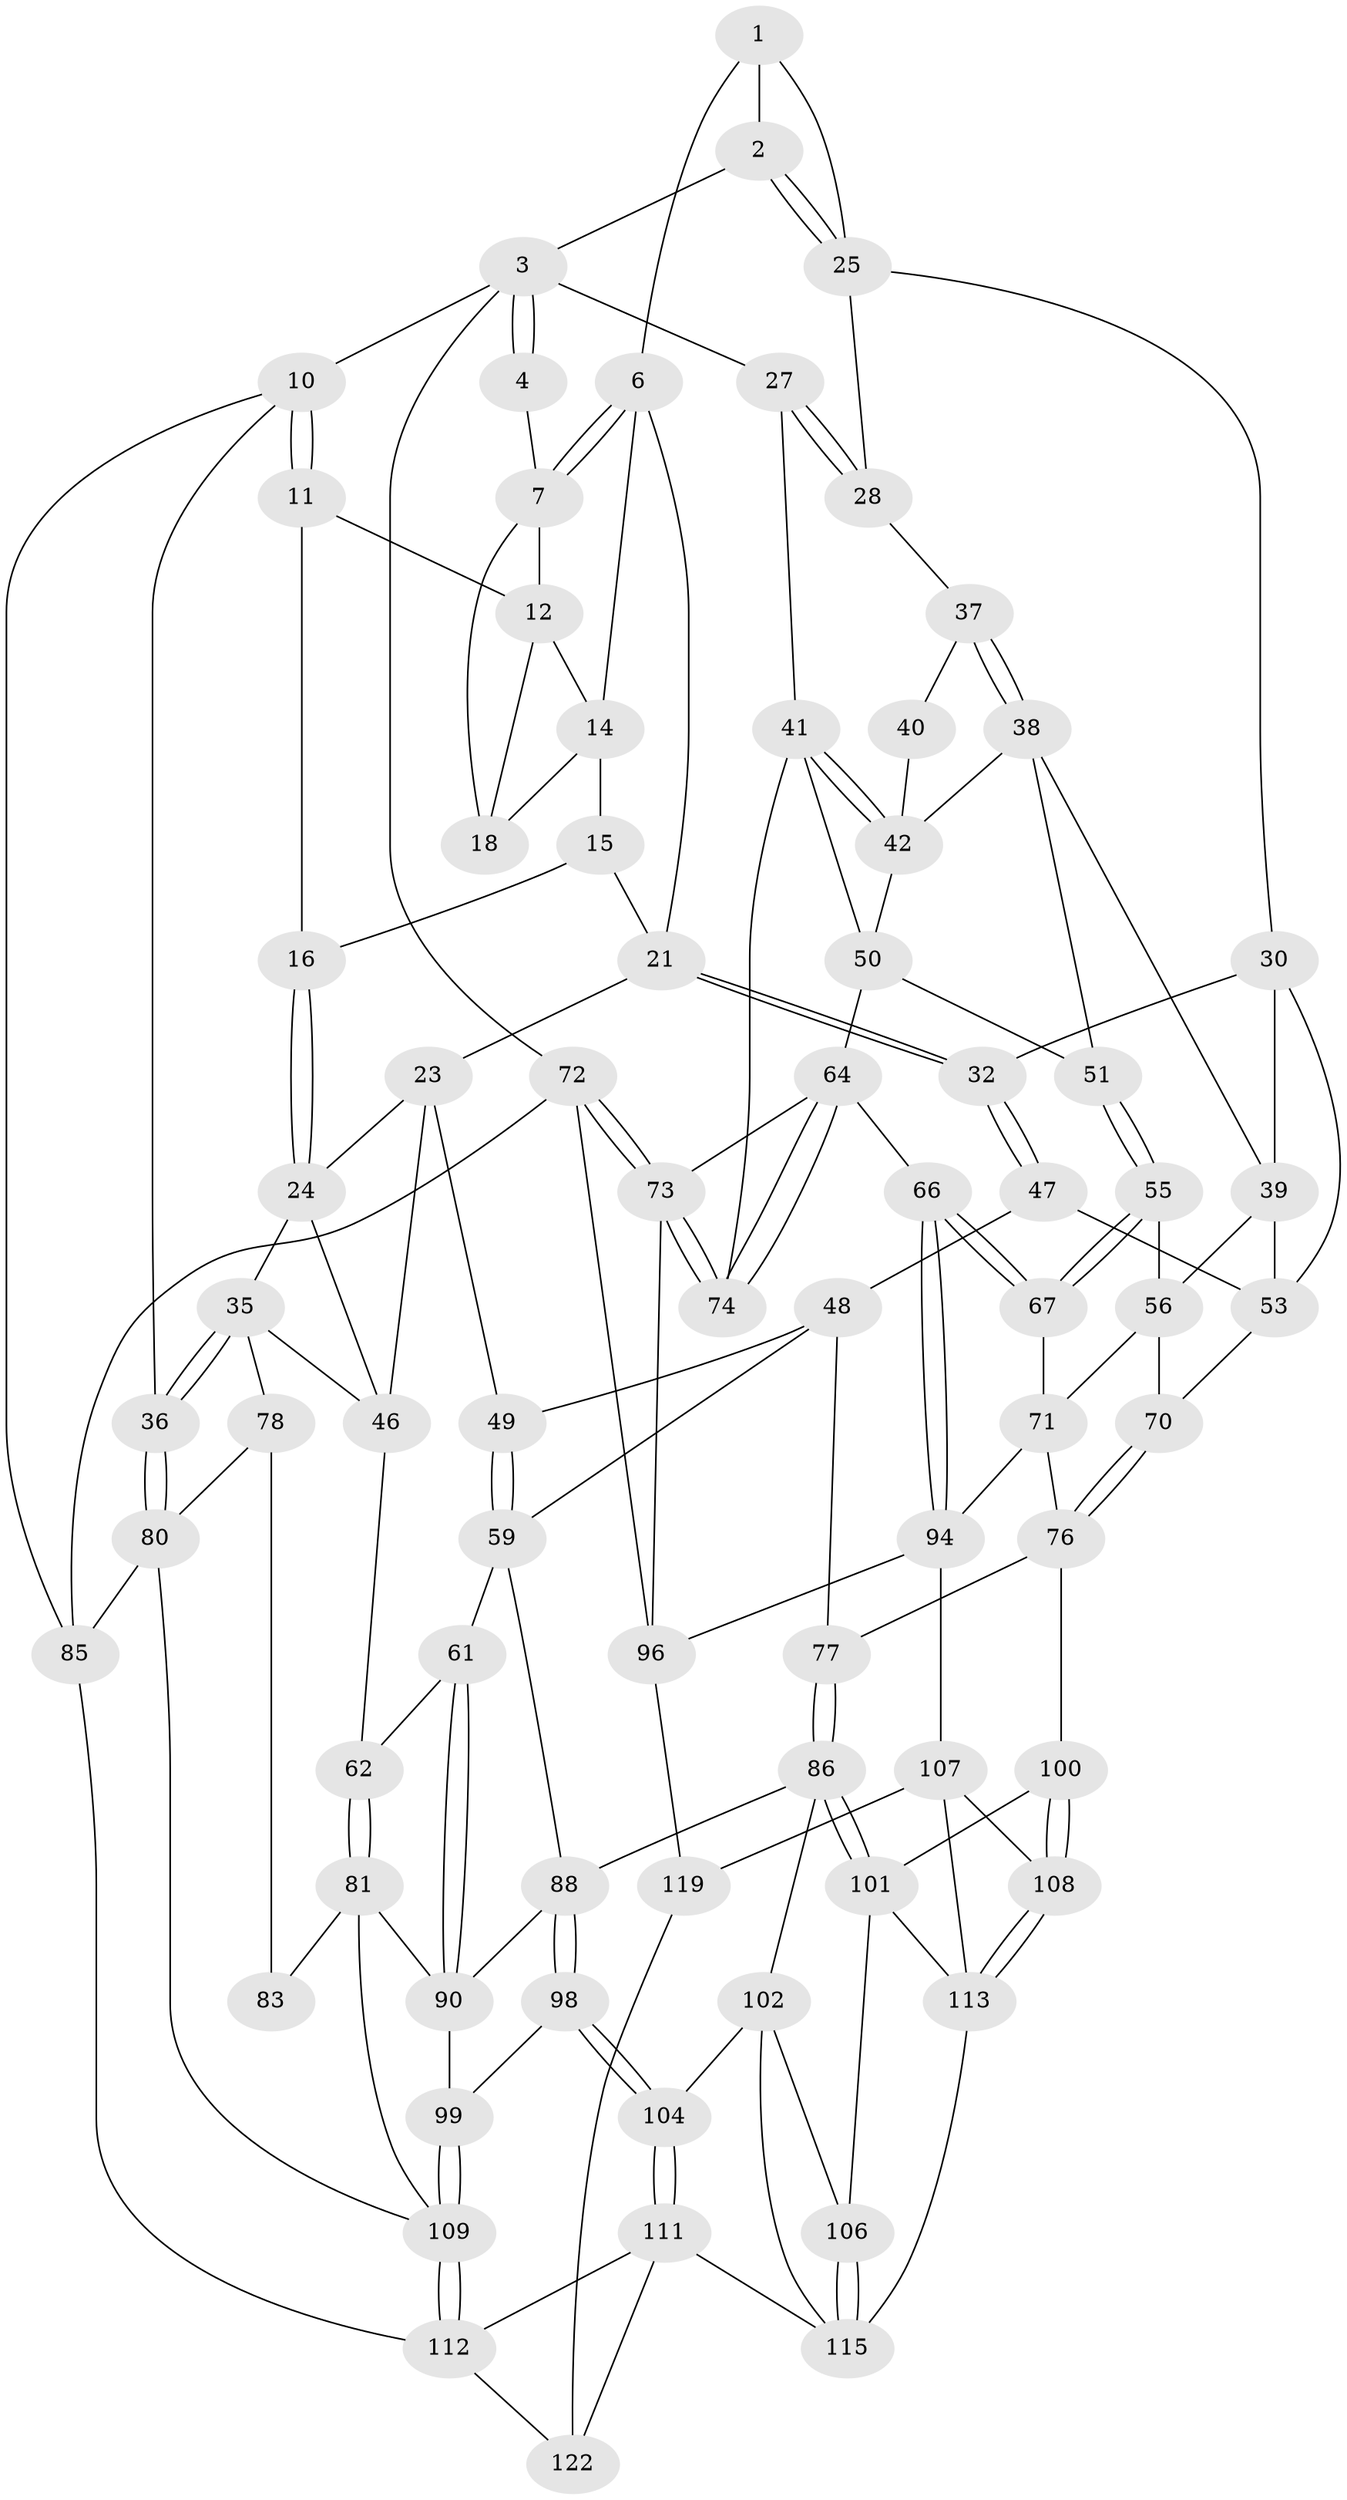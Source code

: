 // Generated by graph-tools (version 1.1) at 2025/52/02/27/25 19:52:41]
// undirected, 77 vertices, 169 edges
graph export_dot {
graph [start="1"]
  node [color=gray90,style=filled];
  1 [pos="+0.6718360011134397+0",super="+5"];
  2 [pos="+0.7575907736586525+0.12407012204065809"];
  3 [pos="+1+0",super="+9"];
  4 [pos="+0.6606337987198619+0"];
  6 [pos="+0.577026606235337+0.09648448545017421",super="+19"];
  7 [pos="+0.5097386025550682+0",super="+8"];
  10 [pos="+0+0",super="+33"];
  11 [pos="+0.17067107182338226+0",super="+17"];
  12 [pos="+0.19882452308613174+0",super="+13"];
  14 [pos="+0.2232198576233406+0.05145434146402844",super="+20"];
  15 [pos="+0.21643941252673987+0.07135680469198503"];
  16 [pos="+0.1947144239810255+0.09630793860920965"];
  18 [pos="+0.4154550896294346+0.09366308427662359"];
  21 [pos="+0.4369664987927275+0.22676014270697117",super="+22"];
  23 [pos="+0.33649497312120946+0.2549389179168286",super="+45"];
  24 [pos="+0.18660254518322045+0.26394397145848075",super="+34"];
  25 [pos="+0.7422464011762189+0.1500557286309697",super="+26"];
  27 [pos="+1+0.1315227651698963"];
  28 [pos="+0.9228376306946056+0.19841955003628245",super="+29"];
  30 [pos="+0.6449819060315332+0.2764374244071601",super="+31"];
  32 [pos="+0.45545816750410567+0.2478549847506445"];
  35 [pos="+0+0.3169181327041308",super="+58"];
  36 [pos="+0+0.305233771989491"];
  37 [pos="+0.8078629569572136+0.2610490582739829"];
  38 [pos="+0.7985376555054461+0.33251268986523946",super="+44"];
  39 [pos="+0.6905293611206607+0.30077831451800663",super="+52"];
  40 [pos="+0.8679905394983002+0.2530703575854592"];
  41 [pos="+1+0.18741543819295975",super="+68"];
  42 [pos="+0.9421541054402299+0.3034795336638799",super="+43"];
  46 [pos="+0.13486907708745713+0.35190939988549214",super="+57"];
  47 [pos="+0.45984785673326917+0.4327940864473032"];
  48 [pos="+0.4022936213702296+0.4593648007626632",super="+75"];
  49 [pos="+0.32224040558017736+0.4532460184050098"];
  50 [pos="+0.8281650297456472+0.42393681535791966",super="+63"];
  51 [pos="+0.826702302041705+0.4234740481233561"];
  53 [pos="+0.6259821333013886+0.342497646848762",super="+54"];
  55 [pos="+0.764986068227093+0.45842083488367036"];
  56 [pos="+0.7469244358646301+0.4651652725361454",super="+69"];
  59 [pos="+0.2610223434908294+0.5368989714371852",super="+60"];
  61 [pos="+0.23842704844601642+0.5518258630572825"];
  62 [pos="+0.18342586495059773+0.5420997101664572"];
  64 [pos="+0.9086506835991336+0.5665834399106456",super="+65"];
  66 [pos="+0.8651371409253314+0.6046615146067926"];
  67 [pos="+0.8438821602690292+0.6013181516885597"];
  70 [pos="+0.5939110628341565+0.5255820595716334"];
  71 [pos="+0.7711619705818861+0.604149053269561",super="+92"];
  72 [pos="+1+1"];
  73 [pos="+1+0.7656639435850581",super="+95"];
  74 [pos="+1+0.5403483224250046"];
  76 [pos="+0.5767997705183614+0.6208009237227349",super="+93"];
  77 [pos="+0.42002973727435255+0.6297571715780955"];
  78 [pos="+0.10870594285828407+0.5488999356879404",super="+79"];
  80 [pos="+0+0.7034482650212215",super="+84"];
  81 [pos="+0.11422263120509048+0.7099856707280906",super="+82"];
  83 [pos="+0.09891994720534392+0.7117368004754092"];
  85 [pos="+0+1"];
  86 [pos="+0.39253644393110926+0.6702991627517373",super="+87"];
  88 [pos="+0.31416338318132536+0.6728618819634714",super="+89"];
  90 [pos="+0.20532878066252105+0.6692757208697786",super="+91"];
  94 [pos="+0.8087150254249511+0.7657123266244186",super="+97"];
  96 [pos="+0.8790122301321361+0.8121358402090081",super="+118"];
  98 [pos="+0.25428636869678006+0.7442577676407336"];
  99 [pos="+0.24613815901664943+0.7444253562493431"];
  100 [pos="+0.6002265301349213+0.6701999755439598"];
  101 [pos="+0.4902965212561166+0.7651275613059205",super="+105"];
  102 [pos="+0.37031588204800303+0.8213345101908064",super="+103"];
  104 [pos="+0.34620860746490184+0.8321037393849511"];
  106 [pos="+0.4635988885216335+0.8036269440841116"];
  107 [pos="+0.7717466357131799+0.8436209225426214",super="+120"];
  108 [pos="+0.6421916327011433+0.8301778272553488"];
  109 [pos="+0.16258529648578463+0.8964106753247051",super="+110"];
  111 [pos="+0.3000682459696453+0.9063650279969417",super="+117"];
  112 [pos="+0.19670736759084848+0.9574399005368327",super="+121"];
  113 [pos="+0.6117603900040901+0.8627959353316793",super="+114"];
  115 [pos="+0.529243490136913+0.9414988277485077",super="+116"];
  119 [pos="+0.8219618775739824+1"];
  122 [pos="+0.4921324863937819+1"];
  1 -- 2;
  1 -- 25;
  1 -- 6;
  2 -- 3;
  2 -- 25;
  2 -- 25;
  3 -- 4;
  3 -- 4;
  3 -- 72;
  3 -- 27;
  3 -- 10;
  4 -- 7;
  6 -- 7;
  6 -- 7;
  6 -- 21;
  6 -- 14;
  7 -- 18;
  7 -- 12;
  10 -- 11 [weight=2];
  10 -- 11;
  10 -- 85;
  10 -- 36;
  11 -- 12;
  11 -- 16;
  12 -- 18;
  12 -- 14;
  14 -- 15;
  14 -- 18;
  15 -- 16;
  15 -- 21;
  16 -- 24;
  16 -- 24;
  21 -- 32;
  21 -- 32;
  21 -- 23;
  23 -- 24;
  23 -- 49;
  23 -- 46;
  24 -- 35;
  24 -- 46;
  25 -- 28;
  25 -- 30;
  27 -- 28;
  27 -- 28;
  27 -- 41;
  28 -- 37;
  30 -- 39;
  30 -- 32;
  30 -- 53;
  32 -- 47;
  32 -- 47;
  35 -- 36;
  35 -- 36;
  35 -- 78;
  35 -- 46;
  36 -- 80;
  36 -- 80;
  37 -- 38;
  37 -- 38;
  37 -- 40;
  38 -- 39;
  38 -- 51;
  38 -- 42;
  39 -- 56;
  39 -- 53;
  40 -- 42;
  41 -- 42;
  41 -- 42;
  41 -- 74;
  41 -- 50;
  42 -- 50;
  46 -- 62;
  47 -- 48;
  47 -- 53;
  48 -- 49;
  48 -- 59;
  48 -- 77;
  49 -- 59;
  49 -- 59;
  50 -- 51;
  50 -- 64;
  51 -- 55;
  51 -- 55;
  53 -- 70;
  55 -- 56;
  55 -- 67;
  55 -- 67;
  56 -- 70;
  56 -- 71;
  59 -- 88;
  59 -- 61;
  61 -- 62;
  61 -- 90;
  61 -- 90;
  62 -- 81;
  62 -- 81;
  64 -- 74;
  64 -- 74;
  64 -- 66;
  64 -- 73;
  66 -- 67;
  66 -- 67;
  66 -- 94;
  66 -- 94;
  67 -- 71;
  70 -- 76;
  70 -- 76;
  71 -- 94;
  71 -- 76;
  72 -- 73;
  72 -- 73;
  72 -- 85;
  72 -- 96;
  73 -- 74;
  73 -- 74;
  73 -- 96;
  76 -- 77;
  76 -- 100;
  77 -- 86;
  77 -- 86;
  78 -- 83 [weight=2];
  78 -- 80;
  80 -- 85;
  80 -- 109;
  81 -- 90;
  81 -- 83;
  81 -- 109;
  85 -- 112;
  86 -- 101;
  86 -- 101;
  86 -- 88;
  86 -- 102;
  88 -- 98;
  88 -- 98;
  88 -- 90;
  90 -- 99;
  94 -- 96;
  94 -- 107;
  96 -- 119;
  98 -- 99;
  98 -- 104;
  98 -- 104;
  99 -- 109;
  99 -- 109;
  100 -- 101;
  100 -- 108;
  100 -- 108;
  101 -- 113;
  101 -- 106;
  102 -- 106;
  102 -- 104;
  102 -- 115;
  104 -- 111;
  104 -- 111;
  106 -- 115;
  106 -- 115;
  107 -- 108;
  107 -- 119;
  107 -- 113;
  108 -- 113;
  108 -- 113;
  109 -- 112;
  109 -- 112;
  111 -- 112;
  111 -- 122;
  111 -- 115;
  112 -- 122;
  113 -- 115;
  119 -- 122;
}

